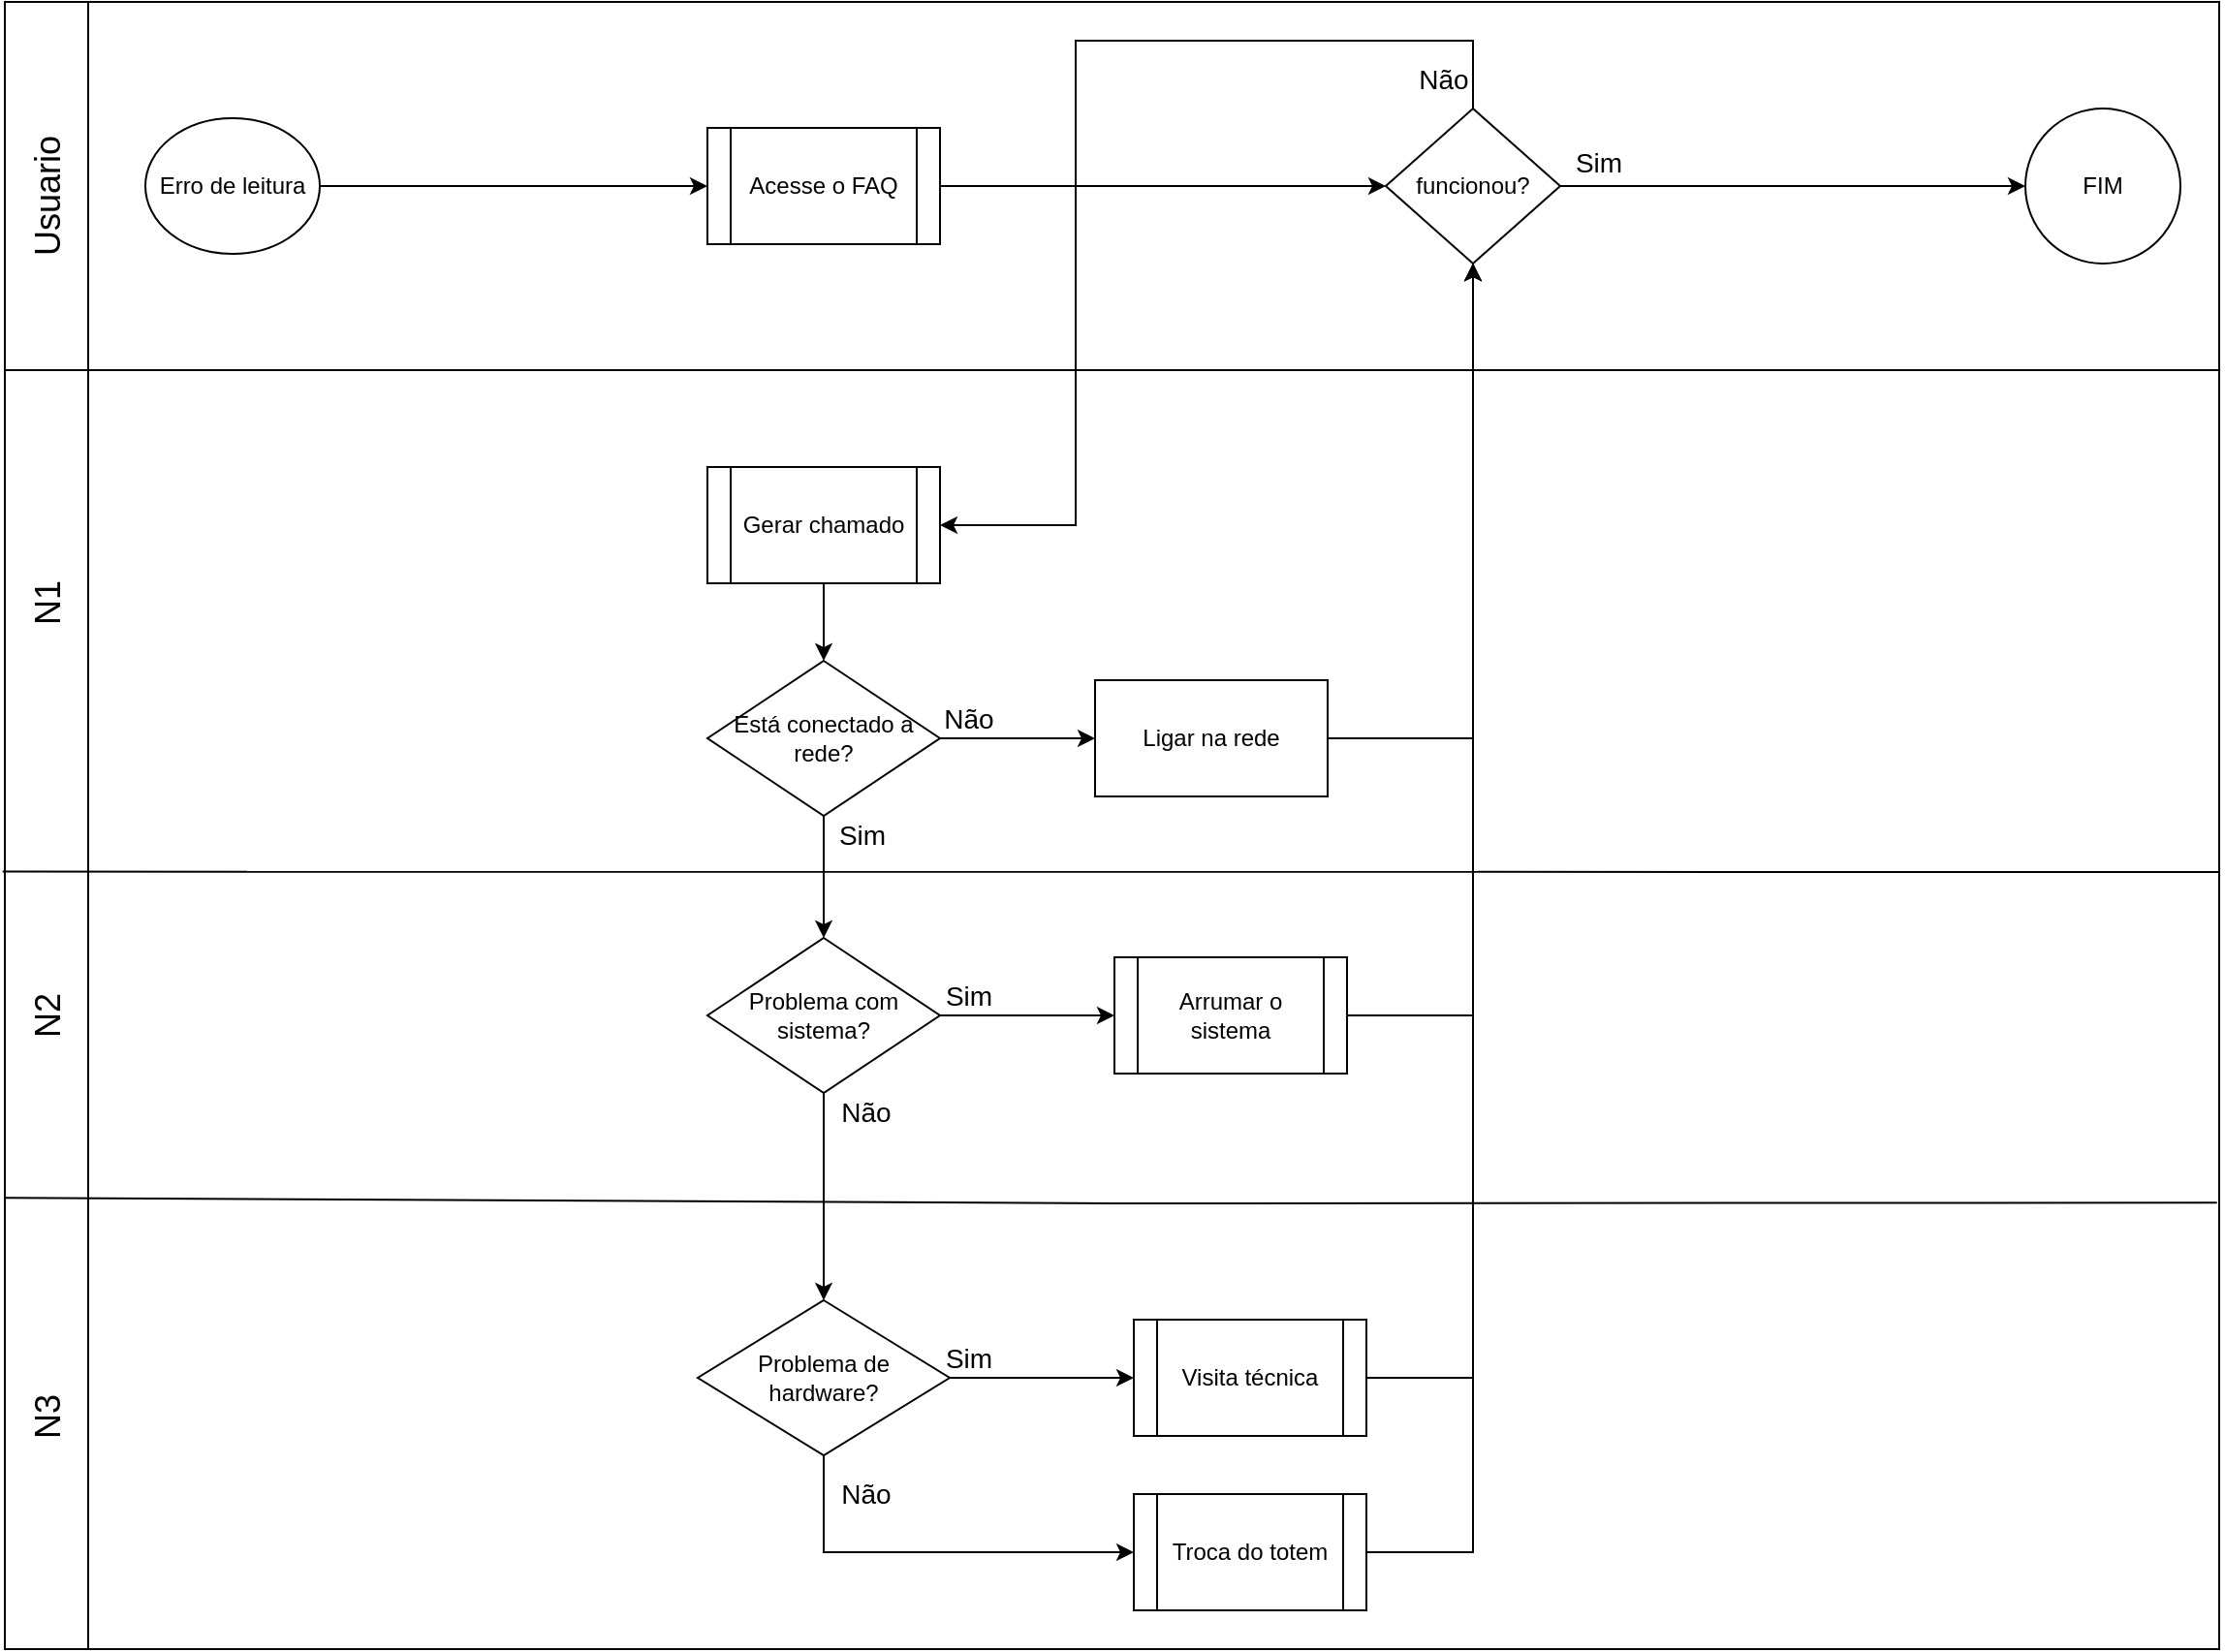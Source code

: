 <mxfile version="13.10.0" type="device"><diagram id="gq4sT0QyYoiosJ2rRiDa" name="Page-1"><mxGraphModel dx="1875" dy="-1436" grid="1" gridSize="10" guides="1" tooltips="1" connect="1" arrows="1" fold="1" page="1" pageScale="1" pageWidth="827" pageHeight="1169" math="0" shadow="0"><root><mxCell id="0"/><mxCell id="1" parent="0"/><mxCell id="zYQw6Vu-P_n0vEO4nhJC-210" value="" style="shape=internalStorage;whiteSpace=wrap;html=1;backgroundOutline=1;dx=43;dy=190;" parent="1" vertex="1"><mxGeometry x="47.5" y="2380" width="1142.5" height="850" as="geometry"/></mxCell><mxCell id="zYQw6Vu-P_n0vEO4nhJC-220" value="" style="endArrow=none;html=1;exitX=0;exitY=0.726;exitDx=0;exitDy=0;entryX=0.999;entryY=0.729;entryDx=0;entryDy=0;entryPerimeter=0;exitPerimeter=0;" parent="1" source="zYQw6Vu-P_n0vEO4nhJC-210" target="zYQw6Vu-P_n0vEO4nhJC-210" edge="1"><mxGeometry width="50" height="50" relative="1" as="geometry"><mxPoint x="49" y="2990" as="sourcePoint"/><mxPoint x="800" y="2990" as="targetPoint"/><Array as="points"><mxPoint x="630" y="3000"/></Array></mxGeometry></mxCell><mxCell id="zYQw6Vu-P_n0vEO4nhJC-261" value="&lt;font style=&quot;font-size: 18px&quot;&gt;Usuario&lt;/font&gt;" style="text;html=1;strokeColor=none;fillColor=none;align=center;verticalAlign=middle;whiteSpace=wrap;rounded=0;rotation=-90;" parent="1" vertex="1"><mxGeometry x="40" y="2460" width="60" height="40" as="geometry"/></mxCell><mxCell id="zYQw6Vu-P_n0vEO4nhJC-262" value="&lt;font style=&quot;font-size: 18px&quot;&gt;N1&lt;br&gt;&lt;/font&gt;" style="text;html=1;strokeColor=none;fillColor=none;align=center;verticalAlign=middle;whiteSpace=wrap;rounded=0;rotation=-90;" parent="1" vertex="1"><mxGeometry x="40" y="2670" width="60" height="40" as="geometry"/></mxCell><mxCell id="zYQw6Vu-P_n0vEO4nhJC-263" value="&lt;font style=&quot;font-size: 18px&quot;&gt;N2&lt;br&gt;&lt;/font&gt;" style="text;html=1;strokeColor=none;fillColor=none;align=center;verticalAlign=middle;whiteSpace=wrap;rounded=0;rotation=-90;" parent="1" vertex="1"><mxGeometry x="40" y="2883" width="60" height="40" as="geometry"/></mxCell><mxCell id="zYQw6Vu-P_n0vEO4nhJC-264" value="&lt;font style=&quot;font-size: 18px&quot;&gt;N3&lt;br&gt;&lt;/font&gt;" style="text;html=1;strokeColor=none;fillColor=none;align=center;verticalAlign=middle;whiteSpace=wrap;rounded=0;rotation=-90;" parent="1" vertex="1"><mxGeometry x="40" y="3090" width="60" height="40" as="geometry"/></mxCell><mxCell id="zYQw6Vu-P_n0vEO4nhJC-265" value="" style="endArrow=none;html=1;exitX=-0.001;exitY=0.528;exitDx=0;exitDy=0;exitPerimeter=0;" parent="1" source="zYQw6Vu-P_n0vEO4nhJC-210" edge="1"><mxGeometry width="50" height="50" relative="1" as="geometry"><mxPoint x="47.5" y="2750" as="sourcePoint"/><mxPoint x="1190" y="2829" as="targetPoint"/><Array as="points"/></mxGeometry></mxCell><mxCell id="ig72G2Qw27i1feTPsvJd-9" style="edgeStyle=orthogonalEdgeStyle;rounded=0;orthogonalLoop=1;jettySize=auto;html=1;entryX=0;entryY=0.5;entryDx=0;entryDy=0;" parent="1" source="zYQw6Vu-P_n0vEO4nhJC-267" target="ig72G2Qw27i1feTPsvJd-7" edge="1"><mxGeometry relative="1" as="geometry"/></mxCell><mxCell id="zYQw6Vu-P_n0vEO4nhJC-267" value="Erro de leitura" style="ellipse;whiteSpace=wrap;html=1;" parent="1" vertex="1"><mxGeometry x="120" y="2440" width="90" height="70" as="geometry"/></mxCell><mxCell id="zYQw6Vu-P_n0vEO4nhJC-279" value="FIM" style="ellipse;whiteSpace=wrap;html=1;aspect=fixed;" parent="1" vertex="1"><mxGeometry x="1090" y="2435" width="80" height="80" as="geometry"/></mxCell><mxCell id="zYQw6Vu-P_n0vEO4nhJC-288" style="edgeStyle=orthogonalEdgeStyle;rounded=0;orthogonalLoop=1;jettySize=auto;html=1;entryX=0;entryY=0.5;entryDx=0;entryDy=0;" parent="1" source="zYQw6Vu-P_n0vEO4nhJC-282" target="zYQw6Vu-P_n0vEO4nhJC-279" edge="1"><mxGeometry relative="1" as="geometry"/></mxCell><mxCell id="925Ue6tP2fnCrOWI1rxh-6" style="edgeStyle=orthogonalEdgeStyle;rounded=0;orthogonalLoop=1;jettySize=auto;html=1;entryX=1;entryY=0.5;entryDx=0;entryDy=0;" edge="1" parent="1" source="zYQw6Vu-P_n0vEO4nhJC-282" target="925Ue6tP2fnCrOWI1rxh-4"><mxGeometry relative="1" as="geometry"><Array as="points"><mxPoint x="805" y="2400"/><mxPoint x="600" y="2400"/><mxPoint x="600" y="2650"/></Array></mxGeometry></mxCell><mxCell id="zYQw6Vu-P_n0vEO4nhJC-282" value="funcionou?" style="rhombus;whiteSpace=wrap;html=1;" parent="1" vertex="1"><mxGeometry x="760" y="2435" width="90" height="80" as="geometry"/></mxCell><mxCell id="zYQw6Vu-P_n0vEO4nhJC-310" style="edgeStyle=orthogonalEdgeStyle;rounded=0;orthogonalLoop=1;jettySize=auto;html=1;entryX=0;entryY=0.5;entryDx=0;entryDy=0;exitX=1;exitY=0.5;exitDx=0;exitDy=0;" parent="1" source="925Ue6tP2fnCrOWI1rxh-1" target="zYQw6Vu-P_n0vEO4nhJC-309" edge="1"><mxGeometry relative="1" as="geometry"><mxPoint x="530" y="2650" as="sourcePoint"/></mxGeometry></mxCell><mxCell id="zYQw6Vu-P_n0vEO4nhJC-346" style="edgeStyle=orthogonalEdgeStyle;rounded=0;orthogonalLoop=1;jettySize=auto;html=1;" parent="1" source="zYQw6Vu-P_n0vEO4nhJC-305" target="zYQw6Vu-P_n0vEO4nhJC-343" edge="1"><mxGeometry relative="1" as="geometry"/></mxCell><mxCell id="zYQw6Vu-P_n0vEO4nhJC-348" style="edgeStyle=orthogonalEdgeStyle;rounded=0;orthogonalLoop=1;jettySize=auto;html=1;" parent="1" source="zYQw6Vu-P_n0vEO4nhJC-305" target="zYQw6Vu-P_n0vEO4nhJC-347" edge="1"><mxGeometry relative="1" as="geometry"/></mxCell><mxCell id="zYQw6Vu-P_n0vEO4nhJC-305" value="Problema com sistema?" style="rhombus;whiteSpace=wrap;html=1;" parent="1" vertex="1"><mxGeometry x="410" y="2863" width="120" height="80" as="geometry"/></mxCell><mxCell id="zYQw6Vu-P_n0vEO4nhJC-328" style="edgeStyle=orthogonalEdgeStyle;rounded=0;orthogonalLoop=1;jettySize=auto;html=1;" parent="1" source="zYQw6Vu-P_n0vEO4nhJC-309" target="zYQw6Vu-P_n0vEO4nhJC-282" edge="1"><mxGeometry relative="1" as="geometry"/></mxCell><mxCell id="zYQw6Vu-P_n0vEO4nhJC-309" value="Ligar na rede" style="rounded=0;whiteSpace=wrap;html=1;" parent="1" vertex="1"><mxGeometry x="610" y="2730" width="120" height="60" as="geometry"/></mxCell><mxCell id="zYQw6Vu-P_n0vEO4nhJC-311" value="&lt;font style=&quot;font-size: 14px&quot;&gt;Não&lt;/font&gt;" style="text;html=1;strokeColor=none;fillColor=none;align=center;verticalAlign=middle;whiteSpace=wrap;rounded=0;" parent="1" vertex="1"><mxGeometry x="525" y="2740" width="40" height="20" as="geometry"/></mxCell><mxCell id="zYQw6Vu-P_n0vEO4nhJC-320" value="&lt;font style=&quot;font-size: 14px&quot;&gt;Sim&lt;/font&gt;" style="text;html=1;strokeColor=none;fillColor=none;align=center;verticalAlign=middle;whiteSpace=wrap;rounded=0;" parent="1" vertex="1"><mxGeometry x="470" y="2800" width="40" height="20" as="geometry"/></mxCell><mxCell id="zYQw6Vu-P_n0vEO4nhJC-329" value="&lt;font style=&quot;font-size: 14px&quot;&gt;Sim&lt;/font&gt;" style="text;html=1;strokeColor=none;fillColor=none;align=center;verticalAlign=middle;whiteSpace=wrap;rounded=0;" parent="1" vertex="1"><mxGeometry x="850" y="2452.5" width="40" height="20" as="geometry"/></mxCell><mxCell id="zYQw6Vu-P_n0vEO4nhJC-330" value="&lt;font style=&quot;font-size: 14px&quot;&gt;Não&lt;/font&gt;" style="text;html=1;strokeColor=none;fillColor=none;align=center;verticalAlign=middle;whiteSpace=wrap;rounded=0;" parent="1" vertex="1"><mxGeometry x="770" y="2410" width="40" height="20" as="geometry"/></mxCell><mxCell id="zYQw6Vu-P_n0vEO4nhJC-338" value="&lt;font style=&quot;font-size: 14px&quot;&gt;Sim&lt;/font&gt;" style="text;html=1;strokeColor=none;fillColor=none;align=center;verticalAlign=middle;whiteSpace=wrap;rounded=0;" parent="1" vertex="1"><mxGeometry x="525" y="2883" width="40" height="20" as="geometry"/></mxCell><mxCell id="zYQw6Vu-P_n0vEO4nhJC-354" style="edgeStyle=orthogonalEdgeStyle;rounded=0;orthogonalLoop=1;jettySize=auto;html=1;entryX=0.5;entryY=1;entryDx=0;entryDy=0;" parent="1" source="zYQw6Vu-P_n0vEO4nhJC-343" target="zYQw6Vu-P_n0vEO4nhJC-282" edge="1"><mxGeometry relative="1" as="geometry"/></mxCell><mxCell id="zYQw6Vu-P_n0vEO4nhJC-343" value="Arrumar o sistema" style="shape=process;whiteSpace=wrap;html=1;backgroundOutline=1;" parent="1" vertex="1"><mxGeometry x="620" y="2873" width="120" height="60" as="geometry"/></mxCell><mxCell id="zYQw6Vu-P_n0vEO4nhJC-350" style="edgeStyle=orthogonalEdgeStyle;rounded=0;orthogonalLoop=1;jettySize=auto;html=1;" parent="1" source="zYQw6Vu-P_n0vEO4nhJC-347" target="zYQw6Vu-P_n0vEO4nhJC-349" edge="1"><mxGeometry relative="1" as="geometry"/></mxCell><mxCell id="ig72G2Qw27i1feTPsvJd-20" style="edgeStyle=orthogonalEdgeStyle;rounded=0;orthogonalLoop=1;jettySize=auto;html=1;entryX=0;entryY=0.5;entryDx=0;entryDy=0;" parent="1" source="zYQw6Vu-P_n0vEO4nhJC-347" target="ig72G2Qw27i1feTPsvJd-2" edge="1"><mxGeometry relative="1" as="geometry"><Array as="points"><mxPoint x="470" y="3180"/></Array></mxGeometry></mxCell><mxCell id="zYQw6Vu-P_n0vEO4nhJC-347" value="Problema de hardware?" style="rhombus;whiteSpace=wrap;html=1;" parent="1" vertex="1"><mxGeometry x="405" y="3050" width="130" height="80" as="geometry"/></mxCell><mxCell id="zYQw6Vu-P_n0vEO4nhJC-353" style="edgeStyle=orthogonalEdgeStyle;rounded=0;orthogonalLoop=1;jettySize=auto;html=1;entryX=0.5;entryY=1;entryDx=0;entryDy=0;" parent="1" source="zYQw6Vu-P_n0vEO4nhJC-349" target="zYQw6Vu-P_n0vEO4nhJC-282" edge="1"><mxGeometry relative="1" as="geometry"/></mxCell><mxCell id="zYQw6Vu-P_n0vEO4nhJC-349" value="Visita técnica" style="shape=process;whiteSpace=wrap;html=1;backgroundOutline=1;" parent="1" vertex="1"><mxGeometry x="630" y="3060" width="120" height="60" as="geometry"/></mxCell><mxCell id="zYQw6Vu-P_n0vEO4nhJC-351" value="&lt;font style=&quot;font-size: 14px&quot;&gt;Não&lt;/font&gt;" style="text;html=1;strokeColor=none;fillColor=none;align=center;verticalAlign=middle;whiteSpace=wrap;rounded=0;" parent="1" vertex="1"><mxGeometry x="471.88" y="2943" width="40" height="20" as="geometry"/></mxCell><mxCell id="zYQw6Vu-P_n0vEO4nhJC-352" value="&lt;font style=&quot;font-size: 14px&quot;&gt;Sim&lt;/font&gt;" style="text;html=1;strokeColor=none;fillColor=none;align=center;verticalAlign=middle;whiteSpace=wrap;rounded=0;" parent="1" vertex="1"><mxGeometry x="525" y="3070" width="40" height="20" as="geometry"/></mxCell><mxCell id="zYQw6Vu-P_n0vEO4nhJC-369" value="&lt;font style=&quot;font-size: 14px&quot;&gt;Não&lt;/font&gt;" style="text;html=1;strokeColor=none;fillColor=none;align=center;verticalAlign=middle;whiteSpace=wrap;rounded=0;" parent="1" vertex="1"><mxGeometry x="471.88" y="3140" width="40" height="20" as="geometry"/></mxCell><mxCell id="ig72G2Qw27i1feTPsvJd-5" style="edgeStyle=orthogonalEdgeStyle;rounded=0;orthogonalLoop=1;jettySize=auto;html=1;" parent="1" source="ig72G2Qw27i1feTPsvJd-2" target="zYQw6Vu-P_n0vEO4nhJC-282" edge="1"><mxGeometry relative="1" as="geometry"/></mxCell><mxCell id="ig72G2Qw27i1feTPsvJd-2" value="Troca do totem" style="shape=process;whiteSpace=wrap;html=1;backgroundOutline=1;" parent="1" vertex="1"><mxGeometry x="630" y="3150" width="120" height="60" as="geometry"/></mxCell><mxCell id="ig72G2Qw27i1feTPsvJd-3" style="edgeStyle=orthogonalEdgeStyle;rounded=0;orthogonalLoop=1;jettySize=auto;html=1;exitX=0.5;exitY=1;exitDx=0;exitDy=0;" parent="1" source="zYQw6Vu-P_n0vEO4nhJC-352" target="zYQw6Vu-P_n0vEO4nhJC-352" edge="1"><mxGeometry relative="1" as="geometry"/></mxCell><mxCell id="ig72G2Qw27i1feTPsvJd-25" style="edgeStyle=orthogonalEdgeStyle;rounded=0;orthogonalLoop=1;jettySize=auto;html=1;" parent="1" source="ig72G2Qw27i1feTPsvJd-7" target="zYQw6Vu-P_n0vEO4nhJC-282" edge="1"><mxGeometry relative="1" as="geometry"/></mxCell><mxCell id="ig72G2Qw27i1feTPsvJd-7" value="Acesse o FAQ" style="shape=process;whiteSpace=wrap;html=1;backgroundOutline=1;" parent="1" vertex="1"><mxGeometry x="410" y="2445" width="120" height="60" as="geometry"/></mxCell><mxCell id="925Ue6tP2fnCrOWI1rxh-3" style="edgeStyle=orthogonalEdgeStyle;rounded=0;orthogonalLoop=1;jettySize=auto;html=1;" edge="1" parent="1" source="925Ue6tP2fnCrOWI1rxh-1" target="zYQw6Vu-P_n0vEO4nhJC-305"><mxGeometry relative="1" as="geometry"/></mxCell><mxCell id="925Ue6tP2fnCrOWI1rxh-1" value="Está conectado a rede?" style="rhombus;whiteSpace=wrap;html=1;" vertex="1" parent="1"><mxGeometry x="410" y="2720" width="120" height="80" as="geometry"/></mxCell><mxCell id="925Ue6tP2fnCrOWI1rxh-5" style="edgeStyle=orthogonalEdgeStyle;rounded=0;orthogonalLoop=1;jettySize=auto;html=1;" edge="1" parent="1" source="925Ue6tP2fnCrOWI1rxh-4" target="925Ue6tP2fnCrOWI1rxh-1"><mxGeometry relative="1" as="geometry"/></mxCell><mxCell id="925Ue6tP2fnCrOWI1rxh-4" value="Gerar chamado" style="shape=process;whiteSpace=wrap;html=1;backgroundOutline=1;" vertex="1" parent="1"><mxGeometry x="410" y="2620" width="120" height="60" as="geometry"/></mxCell></root></mxGraphModel></diagram></mxfile>
